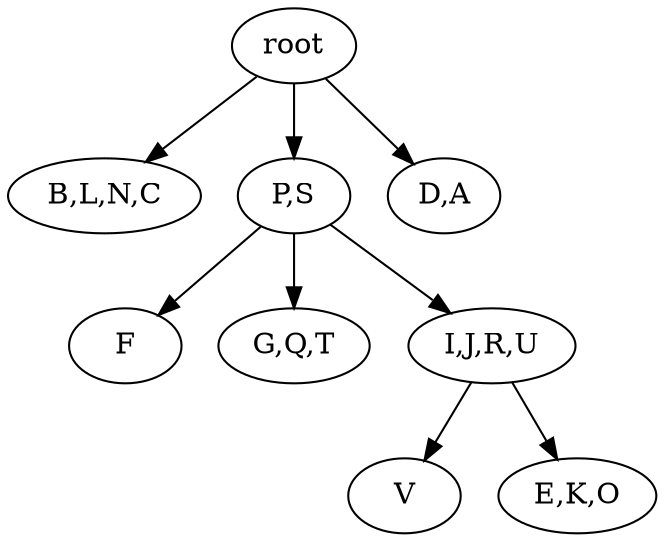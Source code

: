 strict digraph G {
	graph [name=G];
	0	 [label=root];
	3	 [label="B,L,N,C"];
	0 -> 3;
	1	 [label="P,S"];
	0 -> 1;
	2	 [label="D,A"];
	0 -> 2;
	8	 [label=V];
	7	 [label=F];
	1 -> 7;
	6	 [label="G,Q,T"];
	1 -> 6;
	5	 [label="I,J,R,U"];
	1 -> 5;
	4	 [label="E,K,O"];
	5 -> 8;
	5 -> 4;
}
